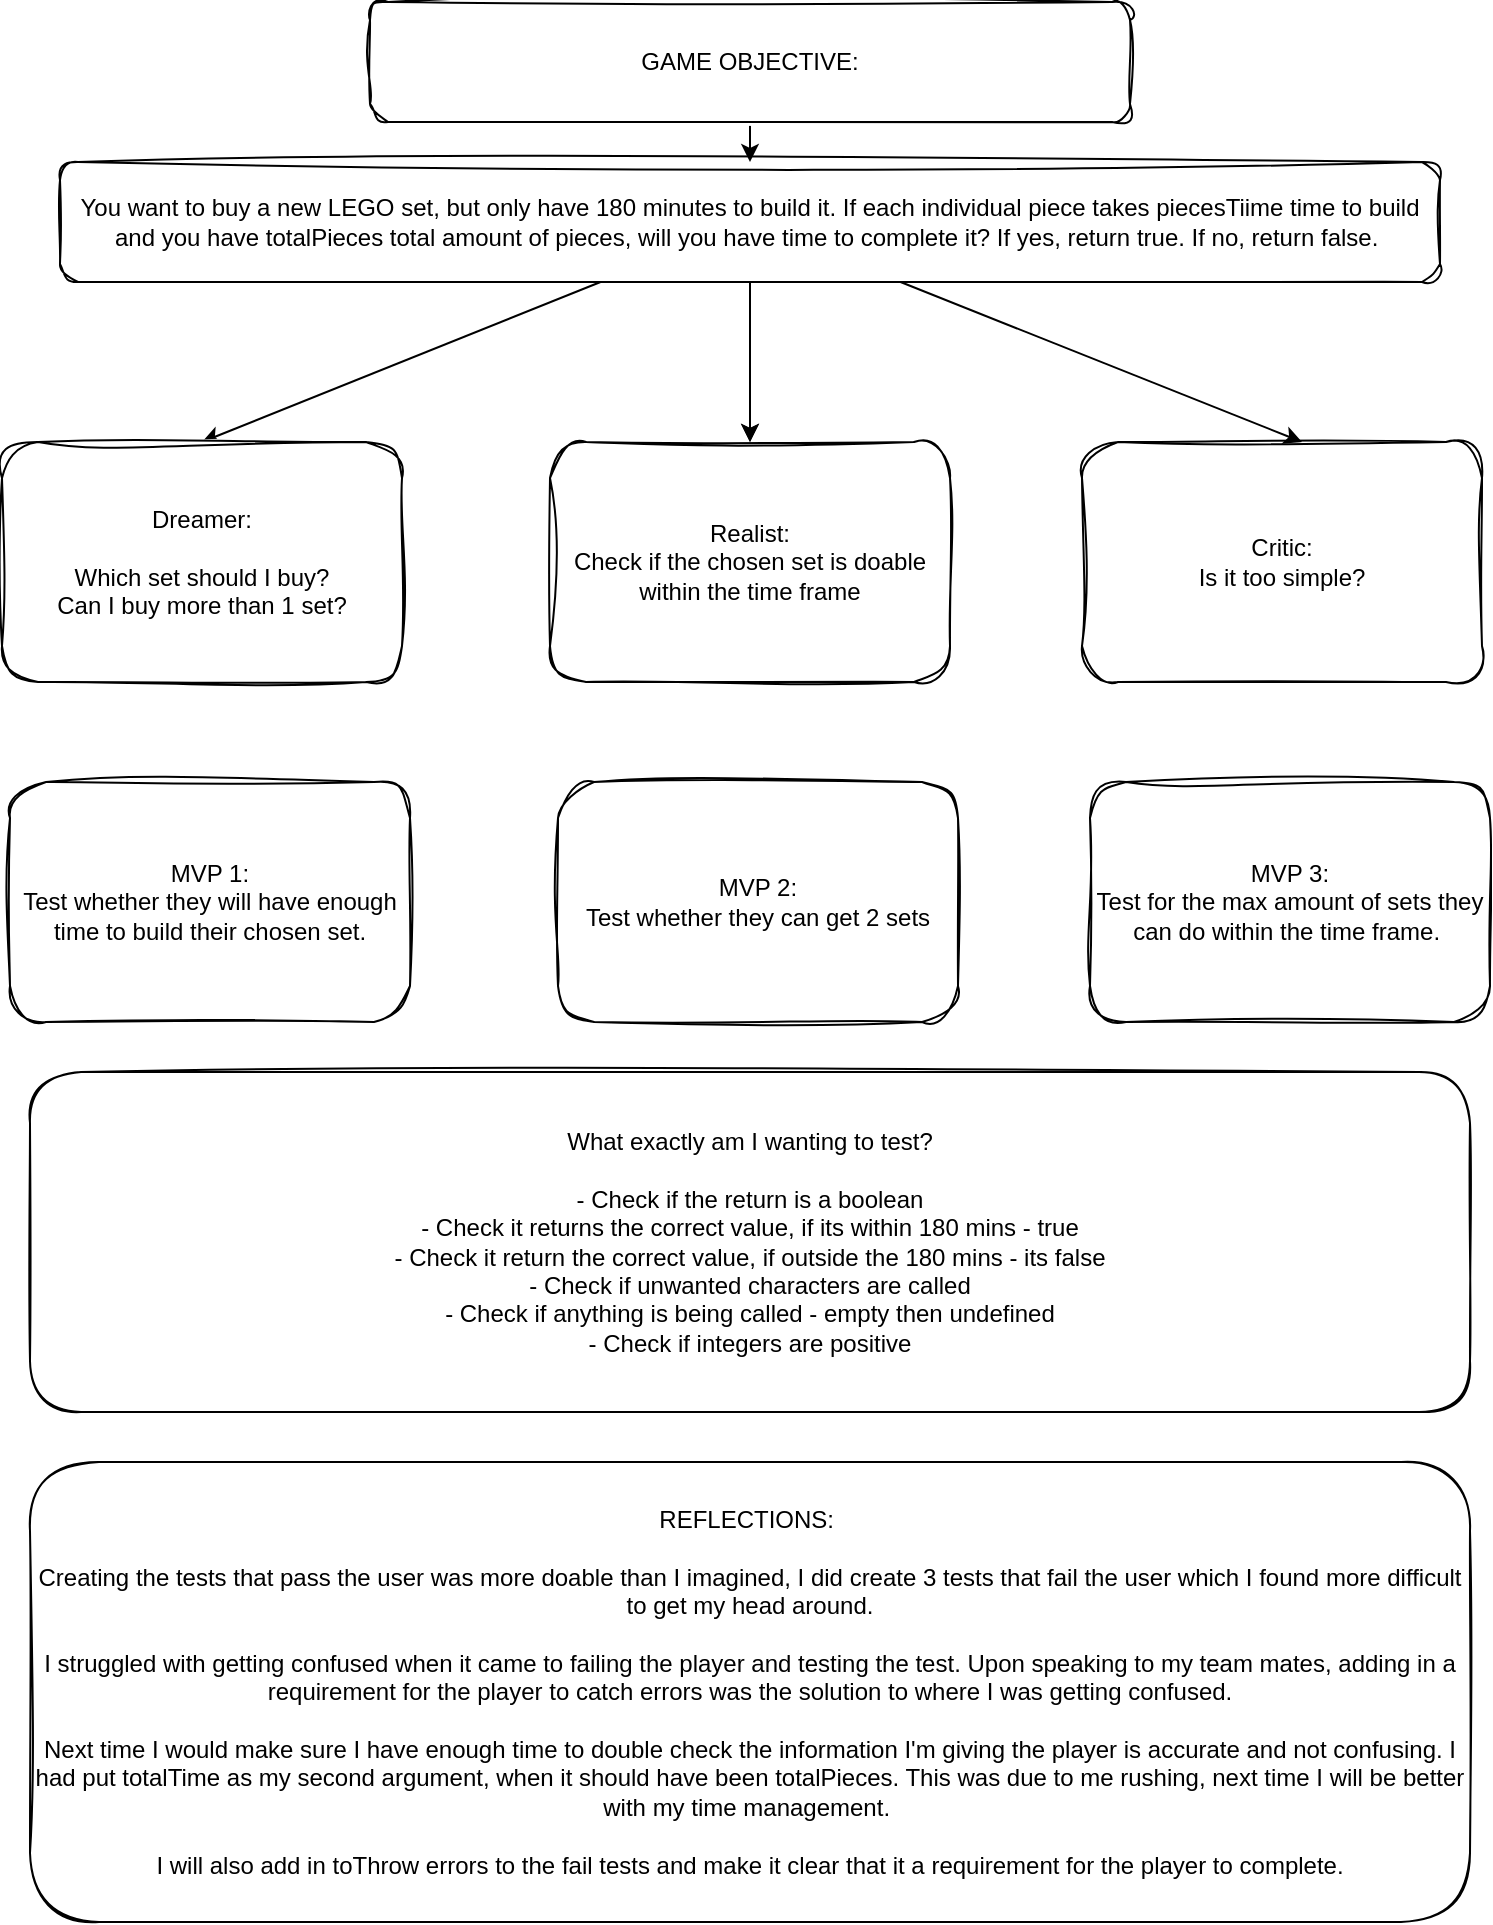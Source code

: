 <mxfile>
    <diagram id="up-TA_BCbGejoNkFNgTC" name="Page-1">
        <mxGraphModel dx="1370" dy="614" grid="1" gridSize="10" guides="1" tooltips="1" connect="1" arrows="1" fold="1" page="1" pageScale="1" pageWidth="827" pageHeight="1169" math="0" shadow="0">
            <root>
                <mxCell id="0"/>
                <mxCell id="1" parent="0"/>
                <mxCell id="5" value="" style="edgeStyle=none;html=1;" parent="1" source="2" target="4" edge="1">
                    <mxGeometry relative="1" as="geometry"/>
                </mxCell>
                <mxCell id="2" value="GAME OBJECTIVE:&lt;br&gt;" style="rounded=1;whiteSpace=wrap;html=1;sketch=1;curveFitting=1;jiggle=2;" parent="1" vertex="1">
                    <mxGeometry x="224" y="20" width="380" height="60" as="geometry"/>
                </mxCell>
                <mxCell id="7" value="" style="edgeStyle=none;html=1;entryX=0.5;entryY=0;entryDx=0;entryDy=0;" parent="1" source="4" target="6" edge="1">
                    <mxGeometry relative="1" as="geometry"/>
                </mxCell>
                <mxCell id="9" style="edgeStyle=none;html=1;" parent="1" source="4" target="8" edge="1">
                    <mxGeometry relative="1" as="geometry"/>
                </mxCell>
                <mxCell id="10" value="" style="edgeStyle=none;html=1;" parent="1" source="4" target="8" edge="1">
                    <mxGeometry relative="1" as="geometry"/>
                </mxCell>
                <mxCell id="12" style="edgeStyle=none;html=1;entryX=0.55;entryY=0;entryDx=0;entryDy=0;entryPerimeter=0;" parent="1" source="4" target="11" edge="1">
                    <mxGeometry relative="1" as="geometry"/>
                </mxCell>
                <mxCell id="4" value="You want to buy a new LEGO set, but only have 180 minutes to build it. If each individual piece takes piecesTiime time to build and you have totalPieces total amount of pieces, will you have time to complete it? If yes, return true. If no, return false.&amp;nbsp;" style="whiteSpace=wrap;html=1;rounded=1;sketch=1;curveFitting=1;jiggle=2;" parent="1" vertex="1">
                    <mxGeometry x="69" y="100" width="690" height="60" as="geometry"/>
                </mxCell>
                <mxCell id="6" value="Dreamer:&lt;br&gt;&lt;br&gt;Which set should I buy?&lt;br&gt;Can I buy more than 1 set?" style="whiteSpace=wrap;html=1;rounded=1;sketch=1;curveFitting=1;jiggle=2;" parent="1" vertex="1">
                    <mxGeometry x="40" y="240" width="200" height="120" as="geometry"/>
                </mxCell>
                <mxCell id="8" value="Realist:&lt;br&gt;Check if the chosen set is doable within the time frame" style="whiteSpace=wrap;html=1;rounded=1;sketch=1;curveFitting=1;jiggle=2;" parent="1" vertex="1">
                    <mxGeometry x="314" y="240" width="200" height="120" as="geometry"/>
                </mxCell>
                <mxCell id="11" value="Critic:&lt;br&gt;Is it too simple?" style="whiteSpace=wrap;html=1;rounded=1;sketch=1;curveFitting=1;jiggle=2;" parent="1" vertex="1">
                    <mxGeometry x="580" y="240" width="200" height="120" as="geometry"/>
                </mxCell>
                <mxCell id="13" value="MVP 1:&lt;br&gt;Test whether they will have enough time to build their chosen set." style="whiteSpace=wrap;html=1;rounded=1;sketch=1;curveFitting=1;jiggle=2;" parent="1" vertex="1">
                    <mxGeometry x="44" y="410" width="200" height="120" as="geometry"/>
                </mxCell>
                <mxCell id="14" value="MVP 2:&lt;br&gt;Test whether they can get 2 sets" style="whiteSpace=wrap;html=1;rounded=1;sketch=1;curveFitting=1;jiggle=2;" parent="1" vertex="1">
                    <mxGeometry x="318" y="410" width="200" height="120" as="geometry"/>
                </mxCell>
                <mxCell id="15" value="MVP 3:&lt;br&gt;Test for the max amount of sets they can do within the time frame.&amp;nbsp;" style="whiteSpace=wrap;html=1;rounded=1;sketch=1;curveFitting=1;jiggle=2;" parent="1" vertex="1">
                    <mxGeometry x="584" y="410" width="200" height="120" as="geometry"/>
                </mxCell>
                <mxCell id="16" value="REFLECTIONS:&amp;nbsp;&lt;br&gt;&lt;br&gt;Creating the tests that pass the user was more doable than I imagined, I did create 3 tests that fail the user which I found more difficult to get my head around.&lt;br&gt;&lt;br&gt;I struggled with getting confused when it came to failing the player and testing the test. Upon speaking to my team mates, adding in a requirement for the player to catch errors was the solution to where I was getting confused.&lt;br&gt;&lt;br&gt;Next time I would make sure I have enough time to double check the information I'm giving the player is accurate and not confusing. I had put totalTime as my second argument, when it should have been totalPieces. This was due to me rushing, next time I will be better with my time management.&amp;nbsp;&lt;br&gt;&lt;br&gt;I will also add in toThrow errors to the fail tests and make it clear that it a requirement for the player to complete." style="rounded=1;whiteSpace=wrap;html=1;sketch=1;" parent="1" vertex="1">
                    <mxGeometry x="54" y="750" width="720" height="230" as="geometry"/>
                </mxCell>
                <mxCell id="18" value="What exactly am I wanting to test?&lt;br&gt;&lt;br&gt;- Check if the return is a boolean&lt;br&gt;- Check it returns the correct value, if its within 180 mins - true&lt;br&gt;- Check it return the correct value, if outside the 180 mins - its false&lt;br&gt;- Check if unwanted characters are called&lt;br&gt;- Check if anything is being called - empty then undefined&lt;br&gt;- Check if integers are positive" style="rounded=1;whiteSpace=wrap;html=1;sketch=1;" parent="1" vertex="1">
                    <mxGeometry x="54" y="555" width="720" height="170" as="geometry"/>
                </mxCell>
            </root>
        </mxGraphModel>
    </diagram>
</mxfile>